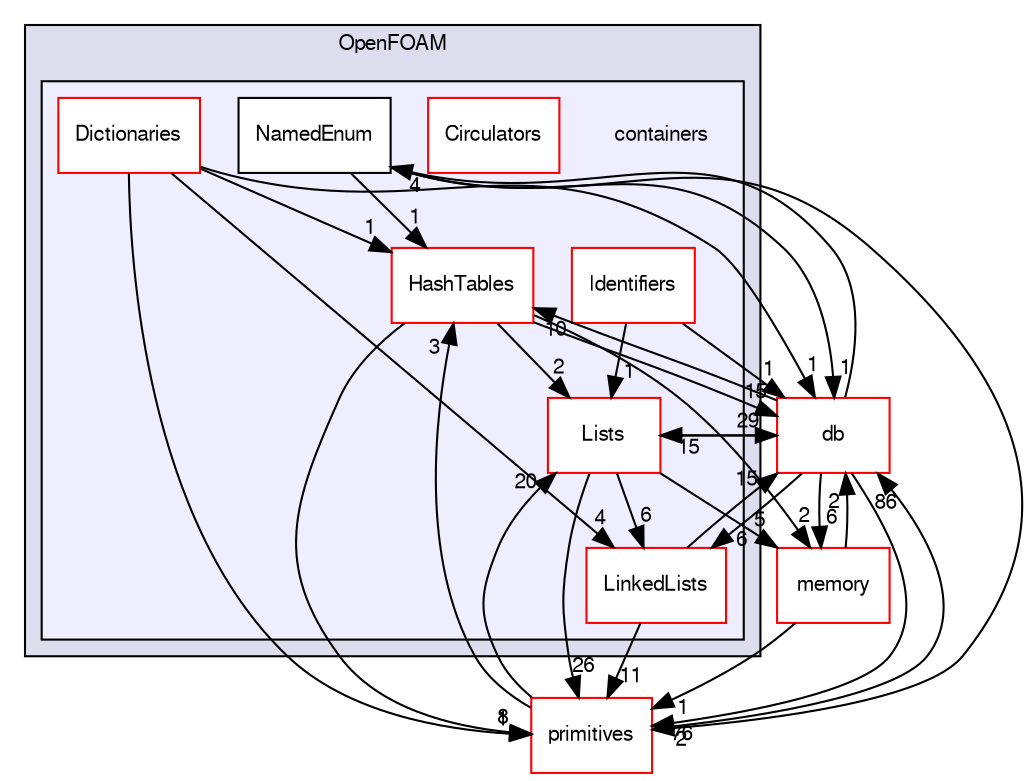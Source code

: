 digraph "src/OpenFOAM/containers" {
  bgcolor=transparent;
  compound=true
  node [ fontsize="10", fontname="FreeSans"];
  edge [ labelfontsize="10", labelfontname="FreeSans"];
  subgraph clusterdir_c5473ff19b20e6ec4dfe5c310b3778a8 {
    graph [ bgcolor="#ddddee", pencolor="black", label="OpenFOAM" fontname="FreeSans", fontsize="10", URL="dir_c5473ff19b20e6ec4dfe5c310b3778a8.html"]
  subgraph clusterdir_19d0872053bde092be81d7fe3f56cbf7 {
    graph [ bgcolor="#eeeeff", pencolor="black", label="" URL="dir_19d0872053bde092be81d7fe3f56cbf7.html"];
    dir_19d0872053bde092be81d7fe3f56cbf7 [shape=plaintext label="containers"];
    dir_95a7e81c1594d83c19708405d7dbc74d [shape=box label="Circulators" color="red" fillcolor="white" style="filled" URL="dir_95a7e81c1594d83c19708405d7dbc74d.html"];
    dir_4f2e58bca614b0b5e09a6a47af6ca3c2 [shape=box label="Dictionaries" color="red" fillcolor="white" style="filled" URL="dir_4f2e58bca614b0b5e09a6a47af6ca3c2.html"];
    dir_46dbcbff8acc0ae94a21b2306d4033de [shape=box label="HashTables" color="red" fillcolor="white" style="filled" URL="dir_46dbcbff8acc0ae94a21b2306d4033de.html"];
    dir_7b02221aae33c3dde3ca692245a81729 [shape=box label="Identifiers" color="red" fillcolor="white" style="filled" URL="dir_7b02221aae33c3dde3ca692245a81729.html"];
    dir_1ceeb2d59d8f320bd70a3a0eeca6c137 [shape=box label="LinkedLists" color="red" fillcolor="white" style="filled" URL="dir_1ceeb2d59d8f320bd70a3a0eeca6c137.html"];
    dir_f87fe3b02e96c330e8a853ff310f1666 [shape=box label="Lists" color="red" fillcolor="white" style="filled" URL="dir_f87fe3b02e96c330e8a853ff310f1666.html"];
    dir_3e6ead7d2846b6967f7dc155cd35bd88 [shape=box label="NamedEnum" color="black" fillcolor="white" style="filled" URL="dir_3e6ead7d2846b6967f7dc155cd35bd88.html"];
  }
  }
  dir_385a22dcc2f7120acb0f1a7a832b3b8d [shape=box label="memory" color="red" URL="dir_385a22dcc2f7120acb0f1a7a832b3b8d.html"];
  dir_63c634f7a7cfd679ac26c67fb30fc32f [shape=box label="db" color="red" URL="dir_63c634f7a7cfd679ac26c67fb30fc32f.html"];
  dir_3e50f45338116b169052b428016851aa [shape=box label="primitives" color="red" URL="dir_3e50f45338116b169052b428016851aa.html"];
  dir_385a22dcc2f7120acb0f1a7a832b3b8d->dir_63c634f7a7cfd679ac26c67fb30fc32f [headlabel="2", labeldistance=1.5 headhref="dir_002054_001787.html"];
  dir_385a22dcc2f7120acb0f1a7a832b3b8d->dir_3e50f45338116b169052b428016851aa [headlabel="1", labeldistance=1.5 headhref="dir_002054_002157.html"];
  dir_46dbcbff8acc0ae94a21b2306d4033de->dir_385a22dcc2f7120acb0f1a7a832b3b8d [headlabel="2", labeldistance=1.5 headhref="dir_001748_002054.html"];
  dir_46dbcbff8acc0ae94a21b2306d4033de->dir_63c634f7a7cfd679ac26c67fb30fc32f [headlabel="15", labeldistance=1.5 headhref="dir_001748_001787.html"];
  dir_46dbcbff8acc0ae94a21b2306d4033de->dir_3e50f45338116b169052b428016851aa [headlabel="8", labeldistance=1.5 headhref="dir_001748_002157.html"];
  dir_46dbcbff8acc0ae94a21b2306d4033de->dir_f87fe3b02e96c330e8a853ff310f1666 [headlabel="2", labeldistance=1.5 headhref="dir_001748_001767.html"];
  dir_3e6ead7d2846b6967f7dc155cd35bd88->dir_46dbcbff8acc0ae94a21b2306d4033de [headlabel="1", labeldistance=1.5 headhref="dir_001786_001748.html"];
  dir_3e6ead7d2846b6967f7dc155cd35bd88->dir_63c634f7a7cfd679ac26c67fb30fc32f [headlabel="1", labeldistance=1.5 headhref="dir_001786_001787.html"];
  dir_3e6ead7d2846b6967f7dc155cd35bd88->dir_3e50f45338116b169052b428016851aa [headlabel="2", labeldistance=1.5 headhref="dir_001786_002157.html"];
  dir_63c634f7a7cfd679ac26c67fb30fc32f->dir_385a22dcc2f7120acb0f1a7a832b3b8d [headlabel="6", labeldistance=1.5 headhref="dir_001787_002054.html"];
  dir_63c634f7a7cfd679ac26c67fb30fc32f->dir_46dbcbff8acc0ae94a21b2306d4033de [headlabel="10", labeldistance=1.5 headhref="dir_001787_001748.html"];
  dir_63c634f7a7cfd679ac26c67fb30fc32f->dir_3e6ead7d2846b6967f7dc155cd35bd88 [headlabel="4", labeldistance=1.5 headhref="dir_001787_001786.html"];
  dir_63c634f7a7cfd679ac26c67fb30fc32f->dir_3e50f45338116b169052b428016851aa [headlabel="76", labeldistance=1.5 headhref="dir_001787_002157.html"];
  dir_63c634f7a7cfd679ac26c67fb30fc32f->dir_f87fe3b02e96c330e8a853ff310f1666 [headlabel="15", labeldistance=1.5 headhref="dir_001787_001767.html"];
  dir_63c634f7a7cfd679ac26c67fb30fc32f->dir_1ceeb2d59d8f320bd70a3a0eeca6c137 [headlabel="6", labeldistance=1.5 headhref="dir_001787_001757.html"];
  dir_3e50f45338116b169052b428016851aa->dir_46dbcbff8acc0ae94a21b2306d4033de [headlabel="3", labeldistance=1.5 headhref="dir_002157_001748.html"];
  dir_3e50f45338116b169052b428016851aa->dir_63c634f7a7cfd679ac26c67fb30fc32f [headlabel="86", labeldistance=1.5 headhref="dir_002157_001787.html"];
  dir_3e50f45338116b169052b428016851aa->dir_f87fe3b02e96c330e8a853ff310f1666 [headlabel="20", labeldistance=1.5 headhref="dir_002157_001767.html"];
  dir_f87fe3b02e96c330e8a853ff310f1666->dir_385a22dcc2f7120acb0f1a7a832b3b8d [headlabel="5", labeldistance=1.5 headhref="dir_001767_002054.html"];
  dir_f87fe3b02e96c330e8a853ff310f1666->dir_63c634f7a7cfd679ac26c67fb30fc32f [headlabel="29", labeldistance=1.5 headhref="dir_001767_001787.html"];
  dir_f87fe3b02e96c330e8a853ff310f1666->dir_3e50f45338116b169052b428016851aa [headlabel="26", labeldistance=1.5 headhref="dir_001767_002157.html"];
  dir_f87fe3b02e96c330e8a853ff310f1666->dir_1ceeb2d59d8f320bd70a3a0eeca6c137 [headlabel="6", labeldistance=1.5 headhref="dir_001767_001757.html"];
  dir_4f2e58bca614b0b5e09a6a47af6ca3c2->dir_46dbcbff8acc0ae94a21b2306d4033de [headlabel="1", labeldistance=1.5 headhref="dir_001742_001748.html"];
  dir_4f2e58bca614b0b5e09a6a47af6ca3c2->dir_63c634f7a7cfd679ac26c67fb30fc32f [headlabel="1", labeldistance=1.5 headhref="dir_001742_001787.html"];
  dir_4f2e58bca614b0b5e09a6a47af6ca3c2->dir_3e50f45338116b169052b428016851aa [headlabel="1", labeldistance=1.5 headhref="dir_001742_002157.html"];
  dir_4f2e58bca614b0b5e09a6a47af6ca3c2->dir_1ceeb2d59d8f320bd70a3a0eeca6c137 [headlabel="4", labeldistance=1.5 headhref="dir_001742_001757.html"];
  dir_1ceeb2d59d8f320bd70a3a0eeca6c137->dir_63c634f7a7cfd679ac26c67fb30fc32f [headlabel="15", labeldistance=1.5 headhref="dir_001757_001787.html"];
  dir_1ceeb2d59d8f320bd70a3a0eeca6c137->dir_3e50f45338116b169052b428016851aa [headlabel="11", labeldistance=1.5 headhref="dir_001757_002157.html"];
  dir_7b02221aae33c3dde3ca692245a81729->dir_63c634f7a7cfd679ac26c67fb30fc32f [headlabel="1", labeldistance=1.5 headhref="dir_001755_001787.html"];
  dir_7b02221aae33c3dde3ca692245a81729->dir_f87fe3b02e96c330e8a853ff310f1666 [headlabel="1", labeldistance=1.5 headhref="dir_001755_001767.html"];
}
